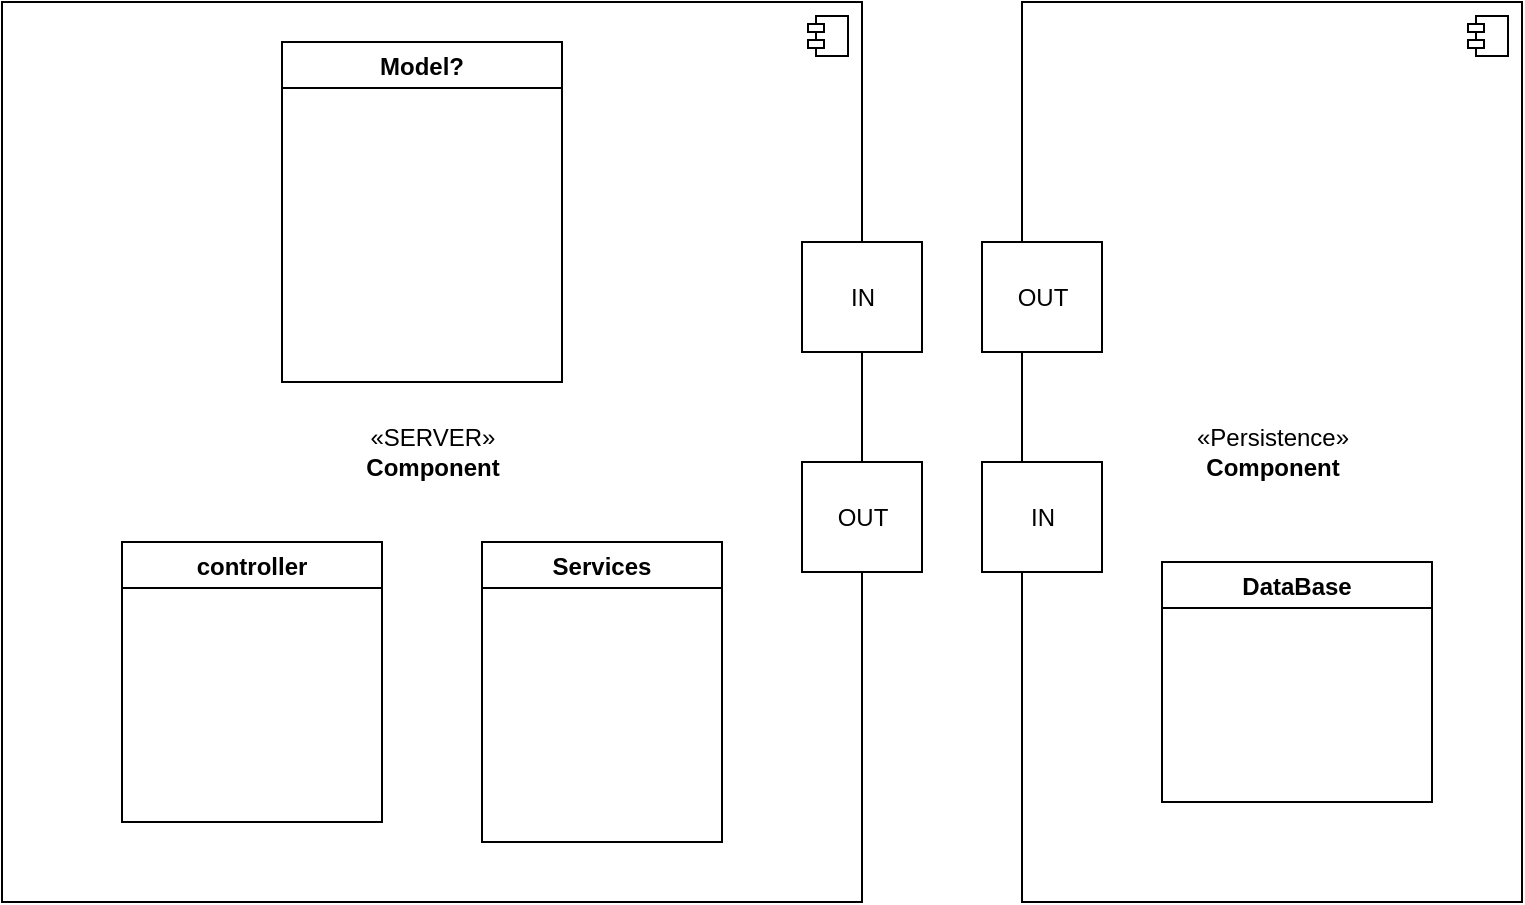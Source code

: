 <mxfile version="13.1.3">
    <diagram id="6hGFLwfOUW9BJ-s0fimq" name="Page-1">
        <mxGraphModel dx="816" dy="526" grid="1" gridSize="10" guides="1" tooltips="1" connect="1" arrows="1" fold="1" page="1" pageScale="1" pageWidth="827" pageHeight="1169" math="0" shadow="0">
            <root>
                <mxCell id="0"/>
                <mxCell id="1" parent="0"/>
                <mxCell id="12" value="«SERVER»&lt;br&gt;&lt;b&gt;Component&lt;/b&gt;" style="html=1;dropTarget=0;" vertex="1" parent="1">
                    <mxGeometry x="40" y="70" width="430" height="450" as="geometry"/>
                </mxCell>
                <mxCell id="13" value="" style="shape=component;jettyWidth=8;jettyHeight=4;" vertex="1" parent="12">
                    <mxGeometry x="1" width="20" height="20" relative="1" as="geometry">
                        <mxPoint x="-27" y="7" as="offset"/>
                    </mxGeometry>
                </mxCell>
                <mxCell id="3" value="controller" style="swimlane;" vertex="1" parent="1">
                    <mxGeometry x="100" y="340" width="130" height="140" as="geometry"/>
                </mxCell>
                <mxCell id="4" value="Services" style="swimlane;" vertex="1" parent="1">
                    <mxGeometry x="280" y="340" width="120" height="150" as="geometry"/>
                </mxCell>
                <mxCell id="7" value="Model?" style="swimlane;startSize=23;" vertex="1" parent="1">
                    <mxGeometry x="180" y="90" width="140" height="170" as="geometry"/>
                </mxCell>
                <mxCell id="16" value="IN" style="html=1;" vertex="1" parent="1">
                    <mxGeometry x="440" y="190" width="60" height="55" as="geometry"/>
                </mxCell>
                <mxCell id="17" value="«Persistence»&lt;br&gt;&lt;b&gt;Component&lt;/b&gt;" style="html=1;dropTarget=0;" vertex="1" parent="1">
                    <mxGeometry x="550" y="70" width="250" height="450" as="geometry"/>
                </mxCell>
                <mxCell id="18" value="" style="shape=component;jettyWidth=8;jettyHeight=4;" vertex="1" parent="17">
                    <mxGeometry x="1" width="20" height="20" relative="1" as="geometry">
                        <mxPoint x="-27" y="7" as="offset"/>
                    </mxGeometry>
                </mxCell>
                <mxCell id="19" value="OUT" style="html=1;" vertex="1" parent="1">
                    <mxGeometry x="530" y="190" width="60" height="55" as="geometry"/>
                </mxCell>
                <mxCell id="20" value="OUT" style="html=1;" vertex="1" parent="1">
                    <mxGeometry x="440" y="300" width="60" height="55" as="geometry"/>
                </mxCell>
                <mxCell id="21" value="IN" style="html=1;" vertex="1" parent="1">
                    <mxGeometry x="530" y="300" width="60" height="55" as="geometry"/>
                </mxCell>
                <mxCell id="22" value="DataBase" style="swimlane;startSize=23;" vertex="1" parent="1">
                    <mxGeometry x="620" y="350" width="135" height="120" as="geometry"/>
                </mxCell>
            </root>
        </mxGraphModel>
    </diagram>
</mxfile>